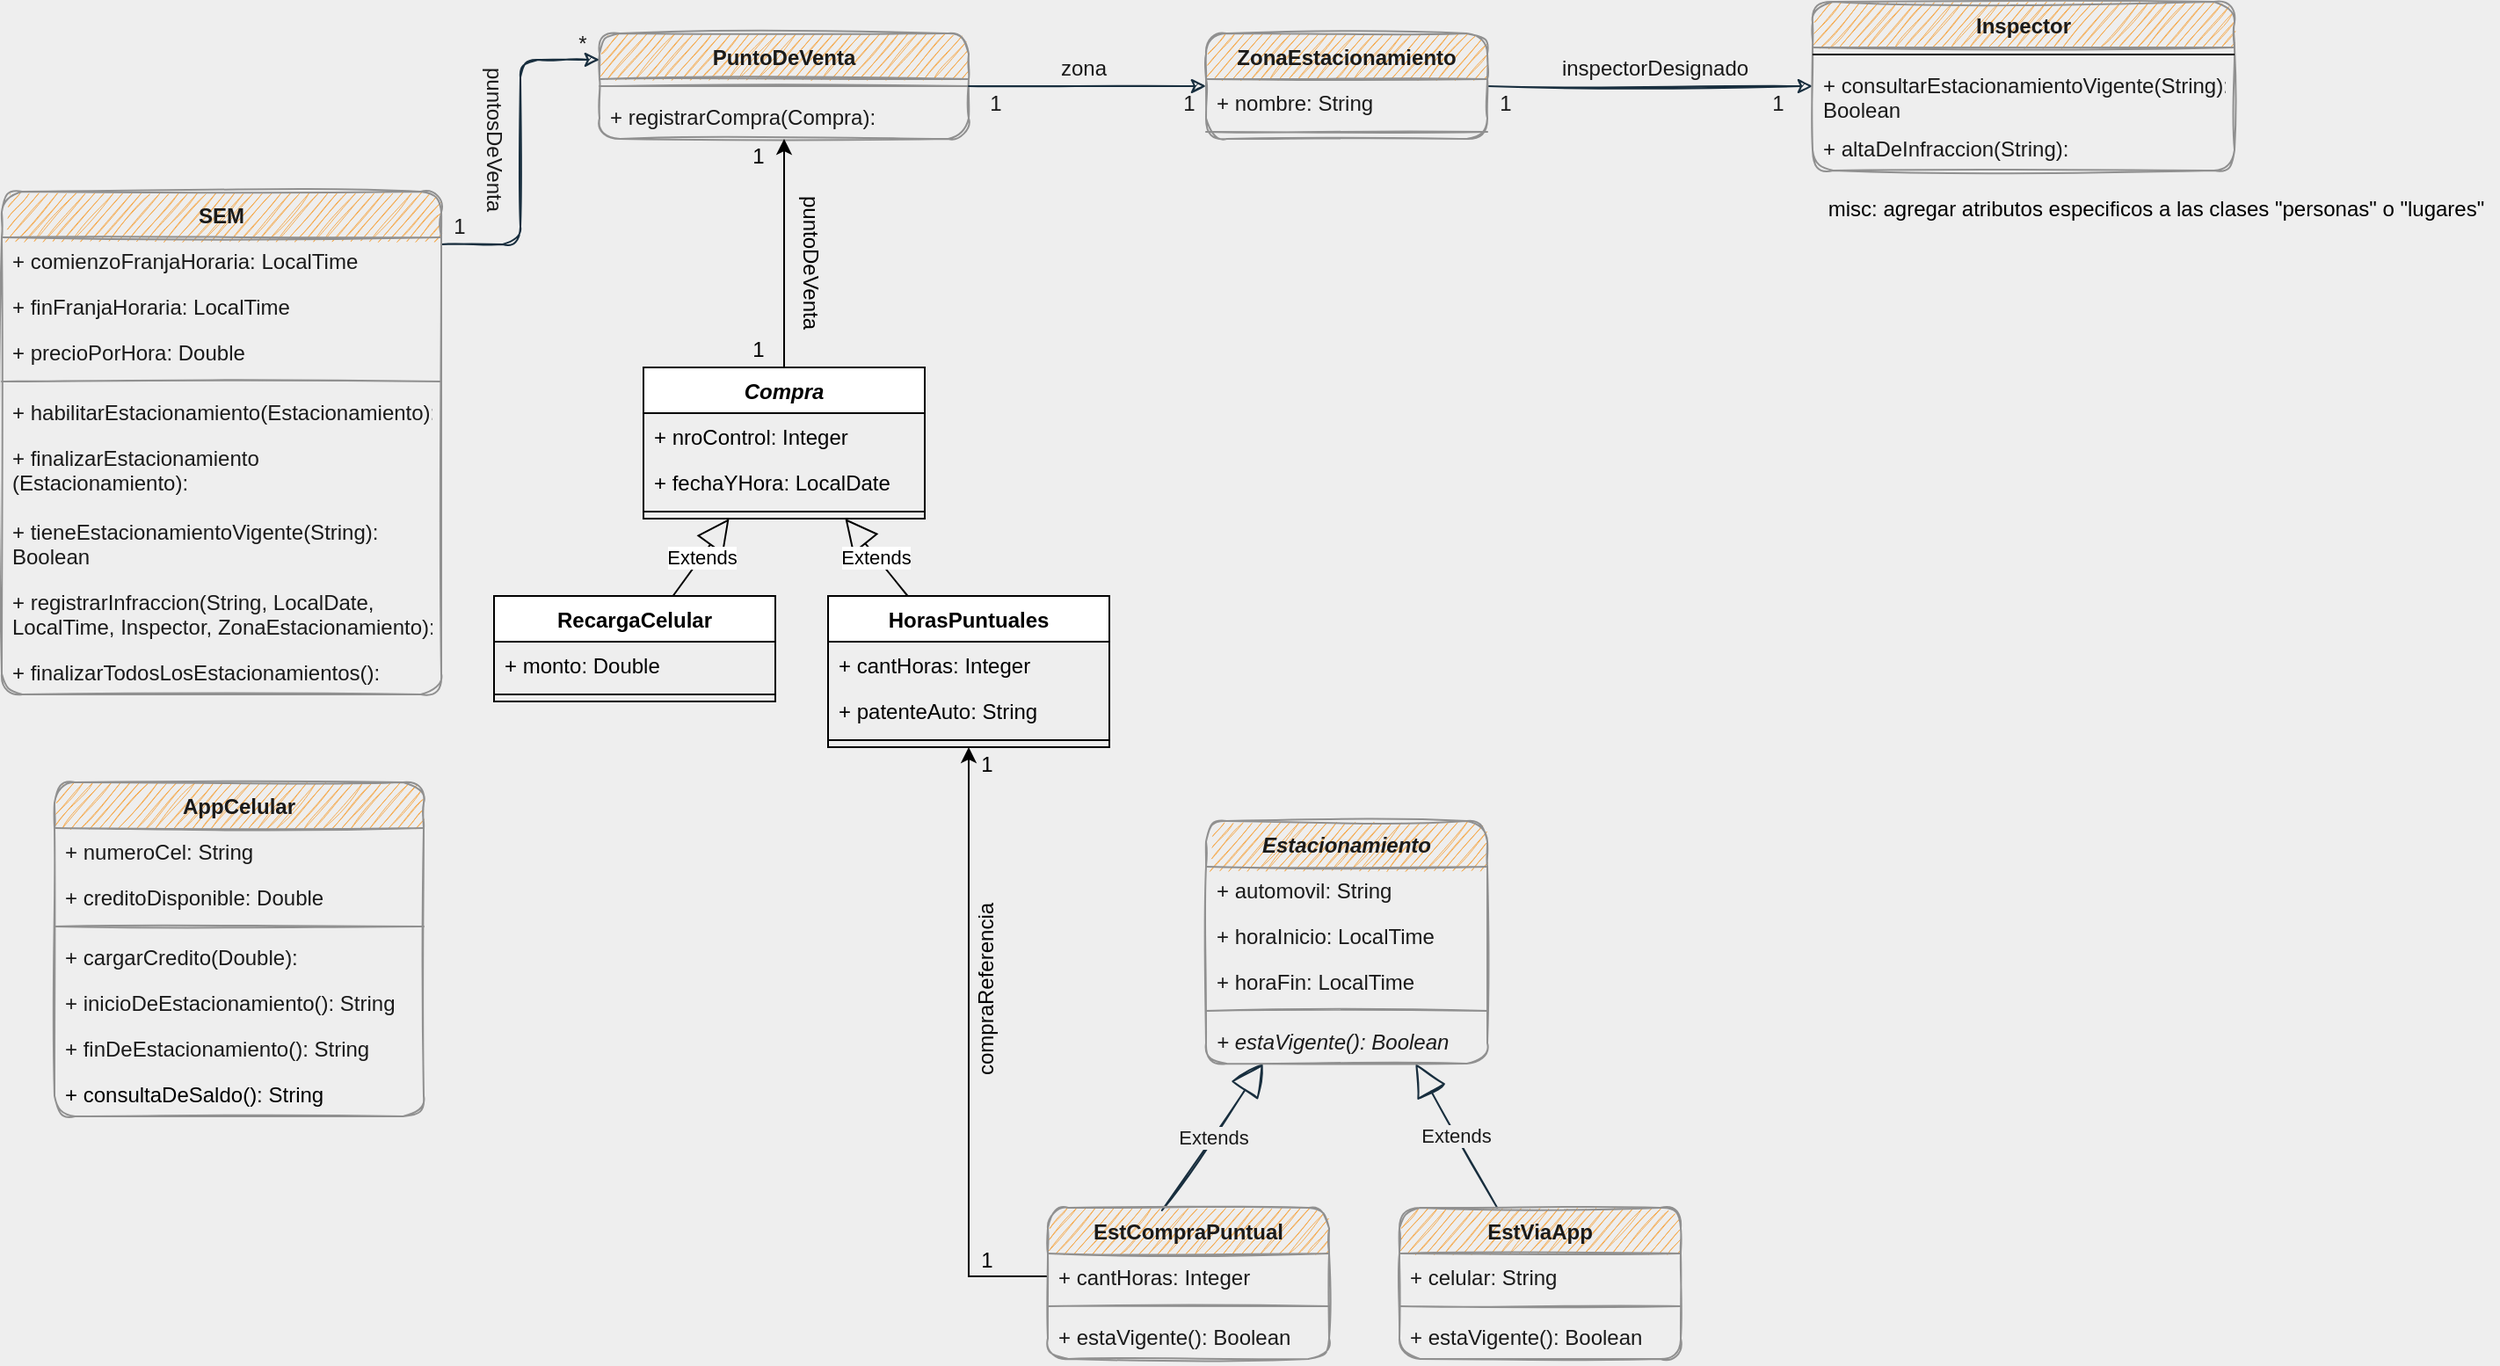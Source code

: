 <mxfile version="13.8.8" type="github">
  <diagram id="E_aukMVfuDgfOdsIBmeU" name="Página-1">
    <mxGraphModel dx="782" dy="738" grid="1" gridSize="10" guides="1" tooltips="1" connect="1" arrows="1" fold="1" page="1" pageScale="1" pageWidth="827" pageHeight="1169" background="#EEEEEE" math="0" shadow="0">
      <root>
        <mxCell id="0" />
        <mxCell id="1" parent="0" />
        <mxCell id="BXOqrFUfiQneU6GV7oRW-67" value="Extends" style="endArrow=block;endSize=16;endFill=0;html=1;sketch=1;strokeColor=#182E3E;fontColor=#1A1A1A;labelBackgroundColor=#EEEEEE;" parent="1" source="BXOqrFUfiQneU6GV7oRW-63" target="BXOqrFUfiQneU6GV7oRW-35" edge="1">
          <mxGeometry width="160" relative="1" as="geometry">
            <mxPoint x="679.029" y="957.0" as="sourcePoint" />
            <mxPoint x="720.971" y="904" as="targetPoint" />
          </mxGeometry>
        </mxCell>
        <mxCell id="BXOqrFUfiQneU6GV7oRW-68" value="Extends" style="endArrow=block;endSize=16;endFill=0;html=1;sketch=1;strokeColor=#182E3E;fontColor=#1A1A1A;labelBackgroundColor=#EEEEEE;exitX=0.406;exitY=0.017;exitDx=0;exitDy=0;exitPerimeter=0;" parent="1" source="BXOqrFUfiQneU6GV7oRW-59" target="BXOqrFUfiQneU6GV7oRW-35" edge="1">
          <mxGeometry width="160" relative="1" as="geometry">
            <mxPoint x="705.197" y="967" as="sourcePoint" />
            <mxPoint x="751.545" y="901.0" as="targetPoint" />
          </mxGeometry>
        </mxCell>
        <mxCell id="BXOqrFUfiQneU6GV7oRW-6" value="PuntoDeVenta" style="swimlane;fontStyle=1;align=center;verticalAlign=top;childLayout=stackLayout;horizontal=1;startSize=26;horizontalStack=0;resizeParent=1;resizeParentMax=0;resizeLast=0;collapsible=1;marginBottom=0;sketch=1;fillColor=#F5AB50;strokeColor=#909090;fontColor=#1A1A1A;rounded=1;" parent="1" vertex="1">
          <mxGeometry x="360" y="50" width="210" height="60" as="geometry" />
        </mxCell>
        <mxCell id="BXOqrFUfiQneU6GV7oRW-8" value="" style="line;strokeWidth=1;fillColor=none;align=left;verticalAlign=middle;spacingTop=-1;spacingLeft=3;spacingRight=3;rotatable=0;labelPosition=right;points=[];portConstraint=eastwest;sketch=1;strokeColor=#909090;fontColor=#1A1A1A;labelBackgroundColor=#EEEEEE;rounded=1;" parent="BXOqrFUfiQneU6GV7oRW-6" vertex="1">
          <mxGeometry y="26" width="210" height="8" as="geometry" />
        </mxCell>
        <mxCell id="va-4sIyZaIfhNAm-WH2L-4" value="+ registrarCompra(Compra):" style="text;strokeColor=none;fillColor=none;align=left;verticalAlign=top;spacingLeft=4;spacingRight=4;overflow=hidden;rotatable=0;points=[[0,0.5],[1,0.5]];portConstraint=eastwest;sketch=1;fontColor=#1A1A1A;rounded=1;" parent="BXOqrFUfiQneU6GV7oRW-6" vertex="1">
          <mxGeometry y="34" width="210" height="26" as="geometry" />
        </mxCell>
        <mxCell id="6_5IAaXv43K1pciwiyLA-1" style="edgeStyle=orthogonalEdgeStyle;rounded=1;sketch=1;orthogonalLoop=1;jettySize=auto;html=1;strokeColor=#182E3E;fontColor=#1A1A1A;" parent="1" source="BXOqrFUfiQneU6GV7oRW-6" target="BXOqrFUfiQneU6GV7oRW-2" edge="1">
          <mxGeometry relative="1" as="geometry">
            <mxPoint x="540" y="89" as="sourcePoint" />
          </mxGeometry>
        </mxCell>
        <mxCell id="6_5IAaXv43K1pciwiyLA-12" style="edgeStyle=orthogonalEdgeStyle;rounded=1;sketch=1;orthogonalLoop=1;jettySize=auto;html=1;strokeColor=#182E3E;fontColor=#1A1A1A;" parent="1" source="BXOqrFUfiQneU6GV7oRW-2" target="6_5IAaXv43K1pciwiyLA-7" edge="1">
          <mxGeometry relative="1" as="geometry" />
        </mxCell>
        <mxCell id="6_5IAaXv43K1pciwiyLA-2" value="zona" style="text;html=1;align=center;verticalAlign=middle;resizable=0;points=[];autosize=1;fontColor=#1A1A1A;" parent="1" vertex="1">
          <mxGeometry x="615" y="60" width="40" height="20" as="geometry" />
        </mxCell>
        <mxCell id="6_5IAaXv43K1pciwiyLA-3" value="1" style="text;html=1;align=center;verticalAlign=middle;resizable=0;points=[];autosize=1;fontColor=#1A1A1A;" parent="1" vertex="1">
          <mxGeometry x="575" y="80" width="20" height="20" as="geometry" />
        </mxCell>
        <mxCell id="6_5IAaXv43K1pciwiyLA-4" value="1" style="text;html=1;align=center;verticalAlign=middle;resizable=0;points=[];autosize=1;fontColor=#1A1A1A;" parent="1" vertex="1">
          <mxGeometry x="685" y="80" width="20" height="20" as="geometry" />
        </mxCell>
        <mxCell id="6_5IAaXv43K1pciwiyLA-6" value="inspectorDesignado" style="text;html=1;align=center;verticalAlign=middle;resizable=0;points=[];autosize=1;fontColor=#1A1A1A;" parent="1" vertex="1">
          <mxGeometry x="900" y="60" width="120" height="20" as="geometry" />
        </mxCell>
        <mxCell id="6_5IAaXv43K1pciwiyLA-13" value="1" style="text;html=1;align=center;verticalAlign=middle;resizable=0;points=[];autosize=1;fontColor=#1A1A1A;" parent="1" vertex="1">
          <mxGeometry x="865" y="80" width="20" height="20" as="geometry" />
        </mxCell>
        <mxCell id="6_5IAaXv43K1pciwiyLA-14" value="1" style="text;html=1;align=center;verticalAlign=middle;resizable=0;points=[];autosize=1;fontColor=#1A1A1A;" parent="1" vertex="1">
          <mxGeometry x="1020" y="80" width="20" height="20" as="geometry" />
        </mxCell>
        <mxCell id="6_5IAaXv43K1pciwiyLA-15" style="edgeStyle=orthogonalEdgeStyle;rounded=1;sketch=1;orthogonalLoop=1;jettySize=auto;html=1;entryX=0;entryY=0.25;entryDx=0;entryDy=0;strokeColor=#182E3E;fontColor=#1A1A1A;" parent="1" source="BXOqrFUfiQneU6GV7oRW-14" target="BXOqrFUfiQneU6GV7oRW-6" edge="1">
          <mxGeometry relative="1" as="geometry">
            <Array as="points">
              <mxPoint x="315" y="170" />
              <mxPoint x="315" y="65" />
            </Array>
          </mxGeometry>
        </mxCell>
        <mxCell id="BXOqrFUfiQneU6GV7oRW-14" value="SEM" style="swimlane;fontStyle=1;align=center;verticalAlign=top;childLayout=stackLayout;horizontal=1;startSize=26;horizontalStack=0;resizeParent=1;resizeParentMax=0;resizeLast=0;collapsible=1;marginBottom=0;sketch=1;fillColor=#F5AB50;strokeColor=#909090;fontColor=#1A1A1A;rounded=1;" parent="1" vertex="1">
          <mxGeometry x="20" y="140" width="250" height="286" as="geometry" />
        </mxCell>
        <mxCell id="BXOqrFUfiQneU6GV7oRW-15" value="+ comienzoFranjaHoraria: LocalTime" style="text;strokeColor=none;fillColor=none;align=left;verticalAlign=top;spacingLeft=4;spacingRight=4;overflow=hidden;rotatable=0;points=[[0,0.5],[1,0.5]];portConstraint=eastwest;sketch=1;fontColor=#1A1A1A;rounded=1;" parent="BXOqrFUfiQneU6GV7oRW-14" vertex="1">
          <mxGeometry y="26" width="250" height="26" as="geometry" />
        </mxCell>
        <mxCell id="va-4sIyZaIfhNAm-WH2L-1" value="+ finFranjaHoraria: LocalTime" style="text;strokeColor=none;fillColor=none;align=left;verticalAlign=top;spacingLeft=4;spacingRight=4;overflow=hidden;rotatable=0;points=[[0,0.5],[1,0.5]];portConstraint=eastwest;sketch=1;fontColor=#1A1A1A;rounded=1;" parent="BXOqrFUfiQneU6GV7oRW-14" vertex="1">
          <mxGeometry y="52" width="250" height="26" as="geometry" />
        </mxCell>
        <mxCell id="va-4sIyZaIfhNAm-WH2L-2" value="+ precioPorHora: Double" style="text;strokeColor=none;fillColor=none;align=left;verticalAlign=top;spacingLeft=4;spacingRight=4;overflow=hidden;rotatable=0;points=[[0,0.5],[1,0.5]];portConstraint=eastwest;sketch=1;fontColor=#1A1A1A;rounded=1;" parent="BXOqrFUfiQneU6GV7oRW-14" vertex="1">
          <mxGeometry y="78" width="250" height="26" as="geometry" />
        </mxCell>
        <mxCell id="BXOqrFUfiQneU6GV7oRW-16" value="" style="line;strokeWidth=1;fillColor=none;align=left;verticalAlign=middle;spacingTop=-1;spacingLeft=3;spacingRight=3;rotatable=0;labelPosition=right;points=[];portConstraint=eastwest;sketch=1;strokeColor=#909090;fontColor=#1A1A1A;labelBackgroundColor=#EEEEEE;rounded=1;" parent="BXOqrFUfiQneU6GV7oRW-14" vertex="1">
          <mxGeometry y="104" width="250" height="8" as="geometry" />
        </mxCell>
        <mxCell id="BXOqrFUfiQneU6GV7oRW-17" value="+ habilitarEstacionamiento(Estacionamiento):" style="text;strokeColor=none;fillColor=none;align=left;verticalAlign=top;spacingLeft=4;spacingRight=4;overflow=hidden;rotatable=0;points=[[0,0.5],[1,0.5]];portConstraint=eastwest;sketch=1;fontColor=#1A1A1A;rounded=1;" parent="BXOqrFUfiQneU6GV7oRW-14" vertex="1">
          <mxGeometry y="112" width="250" height="26" as="geometry" />
        </mxCell>
        <mxCell id="6_5IAaXv43K1pciwiyLA-22" value="+ finalizarEstacionamiento&#xa;(Estacionamiento):" style="text;strokeColor=none;fillColor=none;align=left;verticalAlign=top;spacingLeft=4;spacingRight=4;overflow=hidden;rotatable=0;points=[[0,0.5],[1,0.5]];portConstraint=eastwest;rounded=1;sketch=1;fontColor=#1A1A1A;" parent="BXOqrFUfiQneU6GV7oRW-14" vertex="1">
          <mxGeometry y="138" width="250" height="42" as="geometry" />
        </mxCell>
        <mxCell id="6_5IAaXv43K1pciwiyLA-31" value="+ tieneEstacionamientoVigente(String):&#xa;Boolean" style="text;strokeColor=none;fillColor=none;align=left;verticalAlign=top;spacingLeft=4;spacingRight=4;overflow=hidden;rotatable=0;points=[[0,0.5],[1,0.5]];portConstraint=eastwest;rounded=1;sketch=1;fontColor=#1A1A1A;" parent="BXOqrFUfiQneU6GV7oRW-14" vertex="1">
          <mxGeometry y="180" width="250" height="40" as="geometry" />
        </mxCell>
        <mxCell id="6_5IAaXv43K1pciwiyLA-32" value="+ registrarInfraccion(String, LocalDate,&#xa;LocalTime, Inspector, ZonaEstacionamiento):" style="text;strokeColor=none;fillColor=none;align=left;verticalAlign=top;spacingLeft=4;spacingRight=4;overflow=hidden;rotatable=0;points=[[0,0.5],[1,0.5]];portConstraint=eastwest;rounded=1;sketch=1;fontColor=#1A1A1A;" parent="BXOqrFUfiQneU6GV7oRW-14" vertex="1">
          <mxGeometry y="220" width="250" height="40" as="geometry" />
        </mxCell>
        <mxCell id="va-4sIyZaIfhNAm-WH2L-11" value="+ finalizarTodosLosEstacionamientos():" style="text;strokeColor=none;fillColor=none;align=left;verticalAlign=top;spacingLeft=4;spacingRight=4;overflow=hidden;rotatable=0;points=[[0,0.5],[1,0.5]];portConstraint=eastwest;sketch=1;fontColor=#1A1A1A;rounded=1;" parent="BXOqrFUfiQneU6GV7oRW-14" vertex="1">
          <mxGeometry y="260" width="250" height="26" as="geometry" />
        </mxCell>
        <mxCell id="6_5IAaXv43K1pciwiyLA-16" value="puntosDeVenta" style="text;html=1;align=center;verticalAlign=middle;resizable=0;points=[];autosize=1;fontColor=#1A1A1A;rotation=90;" parent="1" vertex="1">
          <mxGeometry x="250" y="100" width="100" height="20" as="geometry" />
        </mxCell>
        <mxCell id="6_5IAaXv43K1pciwiyLA-17" value="1" style="text;html=1;align=center;verticalAlign=middle;resizable=0;points=[];autosize=1;fontColor=#1A1A1A;" parent="1" vertex="1">
          <mxGeometry x="270" y="150" width="20" height="20" as="geometry" />
        </mxCell>
        <mxCell id="6_5IAaXv43K1pciwiyLA-18" value="*" style="text;html=1;align=center;verticalAlign=middle;resizable=0;points=[];autosize=1;fontColor=#1A1A1A;" parent="1" vertex="1">
          <mxGeometry x="340" y="46" width="20" height="20" as="geometry" />
        </mxCell>
        <mxCell id="BXOqrFUfiQneU6GV7oRW-2" value="ZonaEstacionamiento" style="swimlane;fontStyle=1;align=center;verticalAlign=top;childLayout=stackLayout;horizontal=1;startSize=26;horizontalStack=0;resizeParent=1;resizeParentMax=0;resizeLast=0;collapsible=1;marginBottom=0;sketch=1;fillColor=#F5AB50;strokeColor=#909090;fontColor=#1A1A1A;rounded=1;" parent="1" vertex="1">
          <mxGeometry x="705" y="50" width="160" height="60" as="geometry" />
        </mxCell>
        <mxCell id="BXOqrFUfiQneU6GV7oRW-3" value="+ nombre: String" style="text;strokeColor=none;fillColor=none;align=left;verticalAlign=top;spacingLeft=4;spacingRight=4;overflow=hidden;rotatable=0;points=[[0,0.5],[1,0.5]];portConstraint=eastwest;sketch=1;fontColor=#1A1A1A;rounded=1;" parent="BXOqrFUfiQneU6GV7oRW-2" vertex="1">
          <mxGeometry y="26" width="160" height="26" as="geometry" />
        </mxCell>
        <mxCell id="BXOqrFUfiQneU6GV7oRW-4" value="" style="line;strokeWidth=1;fillColor=none;align=left;verticalAlign=middle;spacingTop=-1;spacingLeft=3;spacingRight=3;rotatable=0;labelPosition=right;points=[];portConstraint=eastwest;sketch=1;strokeColor=#909090;fontColor=#1A1A1A;labelBackgroundColor=#EEEEEE;rounded=1;" parent="BXOqrFUfiQneU6GV7oRW-2" vertex="1">
          <mxGeometry y="52" width="160" height="8" as="geometry" />
        </mxCell>
        <mxCell id="6_5IAaXv43K1pciwiyLA-7" value="Inspector" style="swimlane;fontStyle=1;align=center;verticalAlign=top;childLayout=stackLayout;horizontal=1;startSize=26;horizontalStack=0;resizeParent=1;resizeParentMax=0;resizeLast=0;collapsible=1;marginBottom=0;rounded=1;sketch=1;strokeColor=#909090;fillColor=#F5AB50;fontColor=#1A1A1A;" parent="1" vertex="1">
          <mxGeometry x="1050" y="32" width="240" height="96" as="geometry" />
        </mxCell>
        <mxCell id="6_5IAaXv43K1pciwiyLA-9" value="" style="line;strokeWidth=1;fillColor=none;align=left;verticalAlign=middle;spacingTop=-1;spacingLeft=3;spacingRight=3;rotatable=0;labelPosition=right;points=[];portConstraint=eastwest;" parent="6_5IAaXv43K1pciwiyLA-7" vertex="1">
          <mxGeometry y="26" width="240" height="8" as="geometry" />
        </mxCell>
        <mxCell id="6_5IAaXv43K1pciwiyLA-25" value="+ consultarEstacionamientoVigente(String):&#xa;Boolean" style="text;strokeColor=none;fillColor=none;align=left;verticalAlign=top;spacingLeft=4;spacingRight=4;overflow=hidden;rotatable=0;points=[[0,0.5],[1,0.5]];portConstraint=eastwest;rounded=1;sketch=1;fontColor=#1A1A1A;" parent="6_5IAaXv43K1pciwiyLA-7" vertex="1">
          <mxGeometry y="34" width="240" height="36" as="geometry" />
        </mxCell>
        <mxCell id="6_5IAaXv43K1pciwiyLA-26" value="+ altaDeInfraccion(String):" style="text;strokeColor=none;fillColor=none;align=left;verticalAlign=top;spacingLeft=4;spacingRight=4;overflow=hidden;rotatable=0;points=[[0,0.5],[1,0.5]];portConstraint=eastwest;rounded=1;sketch=1;fontColor=#1A1A1A;" parent="6_5IAaXv43K1pciwiyLA-7" vertex="1">
          <mxGeometry y="70" width="240" height="26" as="geometry" />
        </mxCell>
        <mxCell id="2aV7kIH-iNfKvuTEeeUl-22" style="edgeStyle=orthogonalEdgeStyle;rounded=0;orthogonalLoop=1;jettySize=auto;html=1;" parent="1" source="2aV7kIH-iNfKvuTEeeUl-2" target="BXOqrFUfiQneU6GV7oRW-6" edge="1">
          <mxGeometry relative="1" as="geometry" />
        </mxCell>
        <mxCell id="2aV7kIH-iNfKvuTEeeUl-14" value="Extends" style="endArrow=block;endSize=16;endFill=0;html=1;" parent="1" source="2aV7kIH-iNfKvuTEeeUl-10" target="2aV7kIH-iNfKvuTEeeUl-2" edge="1">
          <mxGeometry width="160" relative="1" as="geometry">
            <mxPoint x="475.4" y="408" as="sourcePoint" />
            <mxPoint x="625" y="598" as="targetPoint" />
          </mxGeometry>
        </mxCell>
        <mxCell id="2aV7kIH-iNfKvuTEeeUl-15" value="Extends" style="endArrow=block;endSize=16;endFill=0;html=1;" parent="1" source="2aV7kIH-iNfKvuTEeeUl-6" target="2aV7kIH-iNfKvuTEeeUl-2" edge="1">
          <mxGeometry width="160" relative="1" as="geometry">
            <mxPoint x="491.107" y="428" as="sourcePoint" />
            <mxPoint x="523.893" y="374" as="targetPoint" />
          </mxGeometry>
        </mxCell>
        <mxCell id="2aV7kIH-iNfKvuTEeeUl-16" style="edgeStyle=orthogonalEdgeStyle;rounded=0;orthogonalLoop=1;jettySize=auto;html=1;" parent="1" source="6_5IAaXv43K1pciwiyLA-37" target="2aV7kIH-iNfKvuTEeeUl-6" edge="1">
          <mxGeometry relative="1" as="geometry" />
        </mxCell>
        <mxCell id="2aV7kIH-iNfKvuTEeeUl-17" value="compraReferencia" style="text;html=1;align=center;verticalAlign=middle;resizable=0;points=[];autosize=1;rotation=-90;" parent="1" vertex="1">
          <mxGeometry x="525" y="584" width="110" height="20" as="geometry" />
        </mxCell>
        <mxCell id="2aV7kIH-iNfKvuTEeeUl-18" value="1" style="text;html=1;align=center;verticalAlign=middle;resizable=0;points=[];autosize=1;" parent="1" vertex="1">
          <mxGeometry x="570" y="738" width="20" height="20" as="geometry" />
        </mxCell>
        <mxCell id="2aV7kIH-iNfKvuTEeeUl-19" value="1" style="text;html=1;align=center;verticalAlign=middle;resizable=0;points=[];autosize=1;" parent="1" vertex="1">
          <mxGeometry x="570" y="456" width="20" height="20" as="geometry" />
        </mxCell>
        <mxCell id="2aV7kIH-iNfKvuTEeeUl-23" value="puntoDeVenta" style="text;html=1;align=center;verticalAlign=middle;resizable=0;points=[];autosize=1;rotation=90;" parent="1" vertex="1">
          <mxGeometry x="435" y="170" width="90" height="20" as="geometry" />
        </mxCell>
        <mxCell id="BXOqrFUfiQneU6GV7oRW-35" value="Estacionamiento" style="swimlane;fontStyle=3;align=center;verticalAlign=top;childLayout=stackLayout;horizontal=1;startSize=26;horizontalStack=0;resizeParent=1;resizeParentMax=0;resizeLast=0;collapsible=1;marginBottom=0;sketch=1;fillColor=#F5AB50;strokeColor=#909090;fontColor=#1A1A1A;rounded=1;" parent="1" vertex="1">
          <mxGeometry x="705" y="498" width="160" height="138" as="geometry" />
        </mxCell>
        <mxCell id="BXOqrFUfiQneU6GV7oRW-36" value="+ automovil: String" style="text;strokeColor=none;fillColor=none;align=left;verticalAlign=top;spacingLeft=4;spacingRight=4;overflow=hidden;rotatable=0;points=[[0,0.5],[1,0.5]];portConstraint=eastwest;sketch=1;fontColor=#1A1A1A;rounded=1;" parent="BXOqrFUfiQneU6GV7oRW-35" vertex="1">
          <mxGeometry y="26" width="160" height="26" as="geometry" />
        </mxCell>
        <mxCell id="BXOqrFUfiQneU6GV7oRW-56" value="+ horaInicio: LocalTime" style="text;strokeColor=none;fillColor=none;align=left;verticalAlign=top;spacingLeft=4;spacingRight=4;overflow=hidden;rotatable=0;points=[[0,0.5],[1,0.5]];portConstraint=eastwest;fontStyle=0;sketch=1;fontColor=#1A1A1A;rounded=1;" parent="BXOqrFUfiQneU6GV7oRW-35" vertex="1">
          <mxGeometry y="52" width="160" height="26" as="geometry" />
        </mxCell>
        <mxCell id="BXOqrFUfiQneU6GV7oRW-57" value="+ horaFin: LocalTime" style="text;strokeColor=none;fillColor=none;align=left;verticalAlign=top;spacingLeft=4;spacingRight=4;overflow=hidden;rotatable=0;points=[[0,0.5],[1,0.5]];portConstraint=eastwest;fontStyle=0;sketch=1;fontColor=#1A1A1A;rounded=1;" parent="BXOqrFUfiQneU6GV7oRW-35" vertex="1">
          <mxGeometry y="78" width="160" height="26" as="geometry" />
        </mxCell>
        <mxCell id="BXOqrFUfiQneU6GV7oRW-37" value="" style="line;strokeWidth=1;fillColor=none;align=left;verticalAlign=middle;spacingTop=-1;spacingLeft=3;spacingRight=3;rotatable=0;labelPosition=right;points=[];portConstraint=eastwest;sketch=1;strokeColor=#909090;fontColor=#1A1A1A;labelBackgroundColor=#EEEEEE;rounded=1;" parent="BXOqrFUfiQneU6GV7oRW-35" vertex="1">
          <mxGeometry y="104" width="160" height="8" as="geometry" />
        </mxCell>
        <mxCell id="BXOqrFUfiQneU6GV7oRW-58" value="+ estaVigente(): Boolean" style="text;strokeColor=none;fillColor=none;align=left;verticalAlign=top;spacingLeft=4;spacingRight=4;overflow=hidden;rotatable=0;points=[[0,0.5],[1,0.5]];portConstraint=eastwest;fontStyle=2;sketch=1;fontColor=#1A1A1A;rounded=1;" parent="BXOqrFUfiQneU6GV7oRW-35" vertex="1">
          <mxGeometry y="112" width="160" height="26" as="geometry" />
        </mxCell>
        <mxCell id="BXOqrFUfiQneU6GV7oRW-63" value="EstViaApp" style="swimlane;fontStyle=1;align=center;verticalAlign=top;childLayout=stackLayout;horizontal=1;startSize=26;horizontalStack=0;resizeParent=1;resizeParentMax=0;resizeLast=0;collapsible=1;marginBottom=0;sketch=1;fillColor=#F5AB50;strokeColor=#909090;fontColor=#1A1A1A;rounded=1;" parent="1" vertex="1">
          <mxGeometry x="815" y="718" width="160" height="86" as="geometry" />
        </mxCell>
        <mxCell id="BXOqrFUfiQneU6GV7oRW-45" value="+ celular: String" style="text;strokeColor=none;fillColor=none;align=left;verticalAlign=top;spacingLeft=4;spacingRight=4;overflow=hidden;rotatable=0;points=[[0,0.5],[1,0.5]];portConstraint=eastwest;sketch=1;fontColor=#1A1A1A;rounded=1;" parent="BXOqrFUfiQneU6GV7oRW-63" vertex="1">
          <mxGeometry y="26" width="160" height="26" as="geometry" />
        </mxCell>
        <mxCell id="BXOqrFUfiQneU6GV7oRW-65" value="" style="line;strokeWidth=1;fillColor=none;align=left;verticalAlign=middle;spacingTop=-1;spacingLeft=3;spacingRight=3;rotatable=0;labelPosition=right;points=[];portConstraint=eastwest;sketch=1;strokeColor=#909090;fontColor=#1A1A1A;labelBackgroundColor=#EEEEEE;rounded=1;" parent="BXOqrFUfiQneU6GV7oRW-63" vertex="1">
          <mxGeometry y="52" width="160" height="8" as="geometry" />
        </mxCell>
        <mxCell id="BXOqrFUfiQneU6GV7oRW-66" value="+ estaVigente(): Boolean" style="text;strokeColor=none;fillColor=none;align=left;verticalAlign=top;spacingLeft=4;spacingRight=4;overflow=hidden;rotatable=0;points=[[0,0.5],[1,0.5]];portConstraint=eastwest;sketch=1;fontColor=#1A1A1A;rounded=1;" parent="BXOqrFUfiQneU6GV7oRW-63" vertex="1">
          <mxGeometry y="60" width="160" height="26" as="geometry" />
        </mxCell>
        <mxCell id="BXOqrFUfiQneU6GV7oRW-59" value="EstCompraPuntual" style="swimlane;fontStyle=1;align=center;verticalAlign=top;childLayout=stackLayout;horizontal=1;startSize=26;horizontalStack=0;resizeParent=1;resizeParentMax=0;resizeLast=0;collapsible=1;marginBottom=0;sketch=1;fillColor=#F5AB50;strokeColor=#909090;fontColor=#1A1A1A;rounded=1;" parent="1" vertex="1">
          <mxGeometry x="615" y="718" width="160" height="86" as="geometry" />
        </mxCell>
        <mxCell id="6_5IAaXv43K1pciwiyLA-37" value="+ cantHoras: Integer" style="text;strokeColor=none;fillColor=none;align=left;verticalAlign=top;spacingLeft=4;spacingRight=4;overflow=hidden;rotatable=0;points=[[0,0.5],[1,0.5]];portConstraint=eastwest;sketch=1;fontColor=#1A1A1A;rounded=1;" parent="BXOqrFUfiQneU6GV7oRW-59" vertex="1">
          <mxGeometry y="26" width="160" height="26" as="geometry" />
        </mxCell>
        <mxCell id="BXOqrFUfiQneU6GV7oRW-61" value="" style="line;strokeWidth=1;fillColor=none;align=left;verticalAlign=middle;spacingTop=-1;spacingLeft=3;spacingRight=3;rotatable=0;labelPosition=right;points=[];portConstraint=eastwest;sketch=1;strokeColor=#909090;fontColor=#1A1A1A;labelBackgroundColor=#EEEEEE;rounded=1;" parent="BXOqrFUfiQneU6GV7oRW-59" vertex="1">
          <mxGeometry y="52" width="160" height="8" as="geometry" />
        </mxCell>
        <mxCell id="BXOqrFUfiQneU6GV7oRW-62" value="+ estaVigente(): Boolean" style="text;strokeColor=none;fillColor=none;align=left;verticalAlign=top;spacingLeft=4;spacingRight=4;overflow=hidden;rotatable=0;points=[[0,0.5],[1,0.5]];portConstraint=eastwest;sketch=1;fontColor=#1A1A1A;rounded=1;" parent="BXOqrFUfiQneU6GV7oRW-59" vertex="1">
          <mxGeometry y="60" width="160" height="26" as="geometry" />
        </mxCell>
        <mxCell id="2aV7kIH-iNfKvuTEeeUl-2" value="Compra" style="swimlane;fontStyle=3;align=center;verticalAlign=top;childLayout=stackLayout;horizontal=1;startSize=26;horizontalStack=0;resizeParent=1;resizeParentMax=0;resizeLast=0;collapsible=1;marginBottom=0;" parent="1" vertex="1">
          <mxGeometry x="385" y="240" width="160" height="86" as="geometry" />
        </mxCell>
        <mxCell id="2aV7kIH-iNfKvuTEeeUl-3" value="+ nroControl: Integer" style="text;strokeColor=none;fillColor=none;align=left;verticalAlign=top;spacingLeft=4;spacingRight=4;overflow=hidden;rotatable=0;points=[[0,0.5],[1,0.5]];portConstraint=eastwest;" parent="2aV7kIH-iNfKvuTEeeUl-2" vertex="1">
          <mxGeometry y="26" width="160" height="26" as="geometry" />
        </mxCell>
        <mxCell id="2aV7kIH-iNfKvuTEeeUl-21" value="+ fechaYHora: LocalDate" style="text;strokeColor=none;fillColor=none;align=left;verticalAlign=top;spacingLeft=4;spacingRight=4;overflow=hidden;rotatable=0;points=[[0,0.5],[1,0.5]];portConstraint=eastwest;" parent="2aV7kIH-iNfKvuTEeeUl-2" vertex="1">
          <mxGeometry y="52" width="160" height="26" as="geometry" />
        </mxCell>
        <mxCell id="2aV7kIH-iNfKvuTEeeUl-4" value="" style="line;strokeWidth=1;fillColor=none;align=left;verticalAlign=middle;spacingTop=-1;spacingLeft=3;spacingRight=3;rotatable=0;labelPosition=right;points=[];portConstraint=eastwest;" parent="2aV7kIH-iNfKvuTEeeUl-2" vertex="1">
          <mxGeometry y="78" width="160" height="8" as="geometry" />
        </mxCell>
        <mxCell id="2aV7kIH-iNfKvuTEeeUl-10" value="RecargaCelular" style="swimlane;fontStyle=1;align=center;verticalAlign=top;childLayout=stackLayout;horizontal=1;startSize=26;horizontalStack=0;resizeParent=1;resizeParentMax=0;resizeLast=0;collapsible=1;marginBottom=0;" parent="1" vertex="1">
          <mxGeometry x="300" y="370" width="160" height="60" as="geometry" />
        </mxCell>
        <mxCell id="2aV7kIH-iNfKvuTEeeUl-11" value="+ monto: Double" style="text;strokeColor=none;fillColor=none;align=left;verticalAlign=top;spacingLeft=4;spacingRight=4;overflow=hidden;rotatable=0;points=[[0,0.5],[1,0.5]];portConstraint=eastwest;" parent="2aV7kIH-iNfKvuTEeeUl-10" vertex="1">
          <mxGeometry y="26" width="160" height="26" as="geometry" />
        </mxCell>
        <mxCell id="2aV7kIH-iNfKvuTEeeUl-12" value="" style="line;strokeWidth=1;fillColor=none;align=left;verticalAlign=middle;spacingTop=-1;spacingLeft=3;spacingRight=3;rotatable=0;labelPosition=right;points=[];portConstraint=eastwest;" parent="2aV7kIH-iNfKvuTEeeUl-10" vertex="1">
          <mxGeometry y="52" width="160" height="8" as="geometry" />
        </mxCell>
        <mxCell id="2aV7kIH-iNfKvuTEeeUl-6" value="HorasPuntuales" style="swimlane;fontStyle=1;align=center;verticalAlign=top;childLayout=stackLayout;horizontal=1;startSize=26;horizontalStack=0;resizeParent=1;resizeParentMax=0;resizeLast=0;collapsible=1;marginBottom=0;" parent="1" vertex="1">
          <mxGeometry x="490" y="370" width="160" height="86" as="geometry" />
        </mxCell>
        <mxCell id="2aV7kIH-iNfKvuTEeeUl-7" value="+ cantHoras: Integer" style="text;strokeColor=none;fillColor=none;align=left;verticalAlign=top;spacingLeft=4;spacingRight=4;overflow=hidden;rotatable=0;points=[[0,0.5],[1,0.5]];portConstraint=eastwest;" parent="2aV7kIH-iNfKvuTEeeUl-6" vertex="1">
          <mxGeometry y="26" width="160" height="26" as="geometry" />
        </mxCell>
        <mxCell id="2aV7kIH-iNfKvuTEeeUl-27" value="+ patenteAuto: String" style="text;strokeColor=none;fillColor=none;align=left;verticalAlign=top;spacingLeft=4;spacingRight=4;overflow=hidden;rotatable=0;points=[[0,0.5],[1,0.5]];portConstraint=eastwest;" parent="2aV7kIH-iNfKvuTEeeUl-6" vertex="1">
          <mxGeometry y="52" width="160" height="26" as="geometry" />
        </mxCell>
        <mxCell id="2aV7kIH-iNfKvuTEeeUl-8" value="" style="line;strokeWidth=1;fillColor=none;align=left;verticalAlign=middle;spacingTop=-1;spacingLeft=3;spacingRight=3;rotatable=0;labelPosition=right;points=[];portConstraint=eastwest;" parent="2aV7kIH-iNfKvuTEeeUl-6" vertex="1">
          <mxGeometry y="78" width="160" height="8" as="geometry" />
        </mxCell>
        <mxCell id="2aV7kIH-iNfKvuTEeeUl-24" value="1" style="text;html=1;align=center;verticalAlign=middle;resizable=0;points=[];autosize=1;" parent="1" vertex="1">
          <mxGeometry x="440" y="110" width="20" height="20" as="geometry" />
        </mxCell>
        <mxCell id="2aV7kIH-iNfKvuTEeeUl-25" value="1" style="text;html=1;align=center;verticalAlign=middle;resizable=0;points=[];autosize=1;" parent="1" vertex="1">
          <mxGeometry x="440" y="220" width="20" height="20" as="geometry" />
        </mxCell>
        <mxCell id="2aV7kIH-iNfKvuTEeeUl-26" value="misc: agregar atributos especificos a las clases &quot;personas&quot; o &quot;lugares&quot;" style="text;html=1;align=center;verticalAlign=middle;resizable=0;points=[];autosize=1;" parent="1" vertex="1">
          <mxGeometry x="1050" y="140" width="390" height="20" as="geometry" />
        </mxCell>
        <mxCell id="BXOqrFUfiQneU6GV7oRW-86" value="AppCelular" style="swimlane;fontStyle=1;align=center;verticalAlign=top;childLayout=stackLayout;horizontal=1;startSize=26;horizontalStack=0;resizeParent=1;resizeParentMax=0;resizeLast=0;collapsible=1;marginBottom=0;sketch=1;fillColor=#F5AB50;strokeColor=#909090;fontColor=#1A1A1A;rounded=1;" parent="1" vertex="1">
          <mxGeometry x="50" y="476" width="210" height="190" as="geometry" />
        </mxCell>
        <mxCell id="BXOqrFUfiQneU6GV7oRW-70" value="+ numeroCel: String" style="text;strokeColor=none;fillColor=none;align=left;verticalAlign=top;spacingLeft=4;spacingRight=4;overflow=hidden;rotatable=0;points=[[0,0.5],[1,0.5]];portConstraint=eastwest;sketch=1;fontColor=#1A1A1A;rounded=1;" parent="BXOqrFUfiQneU6GV7oRW-86" vertex="1">
          <mxGeometry y="26" width="210" height="26" as="geometry" />
        </mxCell>
        <mxCell id="BXOqrFUfiQneU6GV7oRW-87" value="+ creditoDisponible: Double" style="text;strokeColor=none;fillColor=none;align=left;verticalAlign=top;spacingLeft=4;spacingRight=4;overflow=hidden;rotatable=0;points=[[0,0.5],[1,0.5]];portConstraint=eastwest;sketch=1;fontColor=#1A1A1A;rounded=1;" parent="BXOqrFUfiQneU6GV7oRW-86" vertex="1">
          <mxGeometry y="52" width="210" height="26" as="geometry" />
        </mxCell>
        <mxCell id="BXOqrFUfiQneU6GV7oRW-88" value="" style="line;strokeWidth=1;fillColor=none;align=left;verticalAlign=middle;spacingTop=-1;spacingLeft=3;spacingRight=3;rotatable=0;labelPosition=right;points=[];portConstraint=eastwest;sketch=1;strokeColor=#909090;fontColor=#1A1A1A;labelBackgroundColor=#EEEEEE;rounded=1;" parent="BXOqrFUfiQneU6GV7oRW-86" vertex="1">
          <mxGeometry y="78" width="210" height="8" as="geometry" />
        </mxCell>
        <mxCell id="BXOqrFUfiQneU6GV7oRW-72" value="+ cargarCredito(Double):" style="text;strokeColor=none;fillColor=none;align=left;verticalAlign=top;spacingLeft=4;spacingRight=4;overflow=hidden;rotatable=0;points=[[0,0.5],[1,0.5]];portConstraint=eastwest;sketch=1;fontColor=#1A1A1A;rounded=1;" parent="BXOqrFUfiQneU6GV7oRW-86" vertex="1">
          <mxGeometry y="86" width="210" height="26" as="geometry" />
        </mxCell>
        <mxCell id="6_5IAaXv43K1pciwiyLA-24" value="+ inicioDeEstacionamiento(): String" style="text;strokeColor=none;fillColor=none;align=left;verticalAlign=top;spacingLeft=4;spacingRight=4;overflow=hidden;rotatable=0;points=[[0,0.5],[1,0.5]];portConstraint=eastwest;rounded=1;sketch=1;fontColor=#1A1A1A;" parent="BXOqrFUfiQneU6GV7oRW-86" vertex="1">
          <mxGeometry y="112" width="210" height="26" as="geometry" />
        </mxCell>
        <mxCell id="6_5IAaXv43K1pciwiyLA-23" value="+ finDeEstacionamiento(): String" style="text;strokeColor=none;fillColor=none;align=left;verticalAlign=top;spacingLeft=4;spacingRight=4;overflow=hidden;rotatable=0;points=[[0,0.5],[1,0.5]];portConstraint=eastwest;rounded=1;sketch=1;fontColor=#1A1A1A;" parent="BXOqrFUfiQneU6GV7oRW-86" vertex="1">
          <mxGeometry y="138" width="210" height="26" as="geometry" />
        </mxCell>
        <mxCell id="2aV7kIH-iNfKvuTEeeUl-28" value="+ consultaDeSaldo(): String" style="text;strokeColor=none;fillColor=none;align=left;verticalAlign=top;spacingLeft=4;spacingRight=4;overflow=hidden;rotatable=0;points=[[0,0.5],[1,0.5]];portConstraint=eastwest;" parent="BXOqrFUfiQneU6GV7oRW-86" vertex="1">
          <mxGeometry y="164" width="210" height="26" as="geometry" />
        </mxCell>
      </root>
    </mxGraphModel>
  </diagram>
</mxfile>
